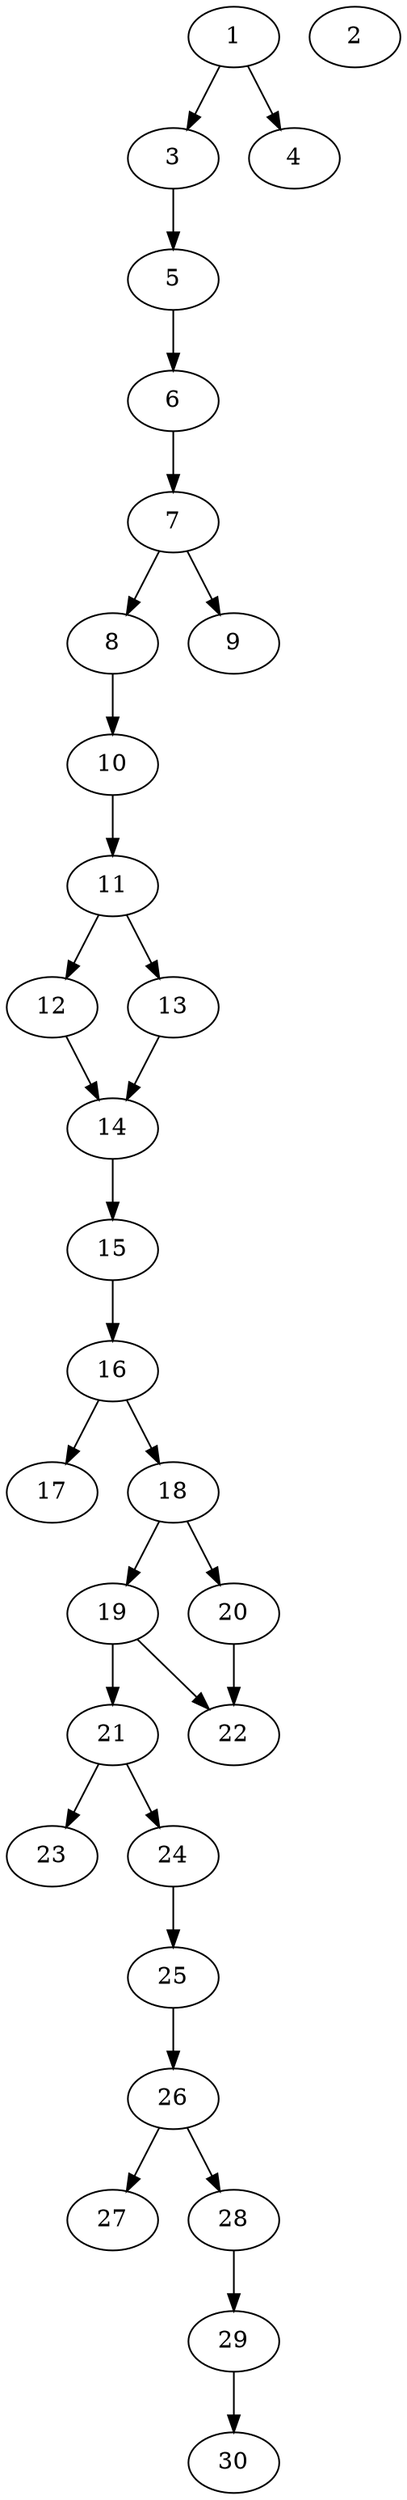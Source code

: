 // DAG automatically generated by daggen at Thu Oct  3 14:04:18 2019
// ./daggen --dot -n 30 --ccr 0.3 --fat 0.3 --regular 0.5 --density 0.6 --mindata 5242880 --maxdata 52428800 
digraph G {
  1 [size="100833280", alpha="0.19", expect_size="30249984"] 
  1 -> 3 [size ="30249984"]
  1 -> 4 [size ="30249984"]
  2 [size="141926400", alpha="0.03", expect_size="42577920"] 
  3 [size="28538880", alpha="0.02", expect_size="8561664"] 
  3 -> 5 [size ="8561664"]
  4 [size="93511680", alpha="0.17", expect_size="28053504"] 
  5 [size="162464427", alpha="0.07", expect_size="48739328"] 
  5 -> 6 [size ="48739328"]
  6 [size="109516800", alpha="0.12", expect_size="32855040"] 
  6 -> 7 [size ="32855040"]
  7 [size="74113707", alpha="0.01", expect_size="22234112"] 
  7 -> 8 [size ="22234112"]
  7 -> 9 [size ="22234112"]
  8 [size="122129067", alpha="0.19", expect_size="36638720"] 
  8 -> 10 [size ="36638720"]
  9 [size="69683200", alpha="0.20", expect_size="20904960"] 
  10 [size="78233600", alpha="0.09", expect_size="23470080"] 
  10 -> 11 [size ="23470080"]
  11 [size="64365227", alpha="0.02", expect_size="19309568"] 
  11 -> 12 [size ="19309568"]
  11 -> 13 [size ="19309568"]
  12 [size="59299840", alpha="0.00", expect_size="17789952"] 
  12 -> 14 [size ="17789952"]
  13 [size="82496853", alpha="0.15", expect_size="24749056"] 
  13 -> 14 [size ="24749056"]
  14 [size="94300160", alpha="0.03", expect_size="28290048"] 
  14 -> 15 [size ="28290048"]
  15 [size="74144427", alpha="0.13", expect_size="22243328"] 
  15 -> 16 [size ="22243328"]
  16 [size="126262613", alpha="0.06", expect_size="37878784"] 
  16 -> 17 [size ="37878784"]
  16 -> 18 [size ="37878784"]
  17 [size="65464320", alpha="0.03", expect_size="19639296"] 
  18 [size="76083200", alpha="0.11", expect_size="22824960"] 
  18 -> 19 [size ="22824960"]
  18 -> 20 [size ="22824960"]
  19 [size="71454720", alpha="0.13", expect_size="21436416"] 
  19 -> 21 [size ="21436416"]
  19 -> 22 [size ="21436416"]
  20 [size="69703680", alpha="0.09", expect_size="20911104"] 
  20 -> 22 [size ="20911104"]
  21 [size="140660053", alpha="0.16", expect_size="42198016"] 
  21 -> 23 [size ="42198016"]
  21 -> 24 [size ="42198016"]
  22 [size="158105600", alpha="0.19", expect_size="47431680"] 
  23 [size="160744107", alpha="0.03", expect_size="48223232"] 
  24 [size="123627520", alpha="0.17", expect_size="37088256"] 
  24 -> 25 [size ="37088256"]
  25 [size="151145813", alpha="0.10", expect_size="45343744"] 
  25 -> 26 [size ="45343744"]
  26 [size="94450347", alpha="0.14", expect_size="28335104"] 
  26 -> 27 [size ="28335104"]
  26 -> 28 [size ="28335104"]
  27 [size="144329387", alpha="0.05", expect_size="43298816"] 
  28 [size="166724267", alpha="0.09", expect_size="50017280"] 
  28 -> 29 [size ="50017280"]
  29 [size="92525227", alpha="0.00", expect_size="27757568"] 
  29 -> 30 [size ="27757568"]
  30 [size="37983573", alpha="0.19", expect_size="11395072"] 
}
